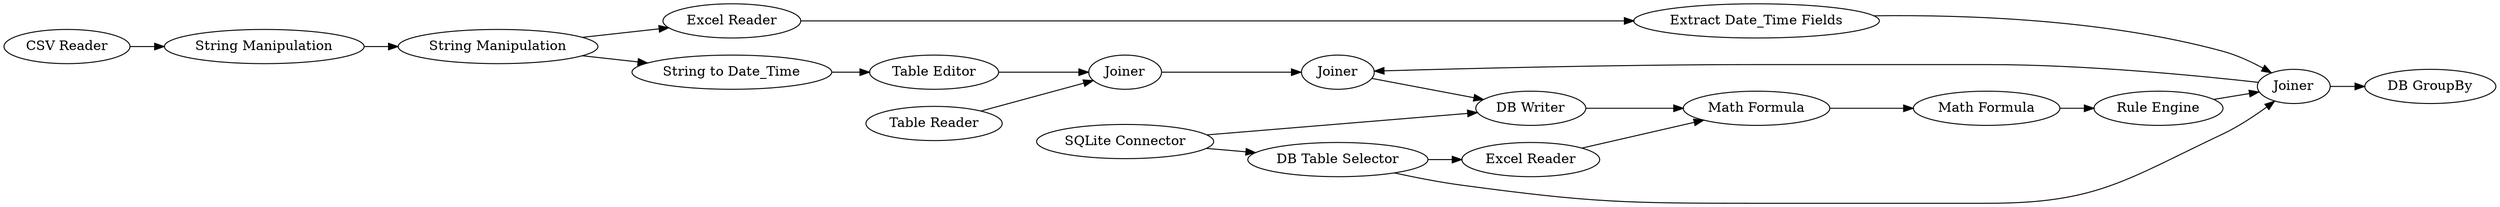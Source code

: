 digraph {
	24 -> 26
	37 -> 36
	36 -> 30
	31 -> 38
	21 -> 22
	20 -> 31
	41 -> 32
	35 -> 39
	38 -> 35
	30 -> 23
	6 -> 41
	33 -> 37
	23 -> 21
	20 -> 24
	35 -> 36
	22 -> 35
	34 -> 19
	26 -> 37
	19 -> 20
	6 -> 30
	32 -> 23
	41 -> 35
	21 [label="Math Formula"]
	26 [label="Table Editor"]
	19 [label="String Manipulation"]
	24 [label="String to Date_Time"]
	41 [label="DB Table Selector"]
	31 [label="Excel Reader"]
	6 [label="SQLite Connector"]
	30 [label="DB Writer"]
	22 [label="Rule Engine"]
	23 [label="Math Formula"]
	38 [label="Extract Date_Time Fields"]
	20 [label="String Manipulation"]
	35 [label=Joiner]
	34 [label="CSV Reader"]
	36 [label=Joiner]
	39 [label="DB GroupBy"]
	33 [label="Table Reader"]
	32 [label="Excel Reader"]
	37 [label=Joiner]
	rankdir=LR
}
